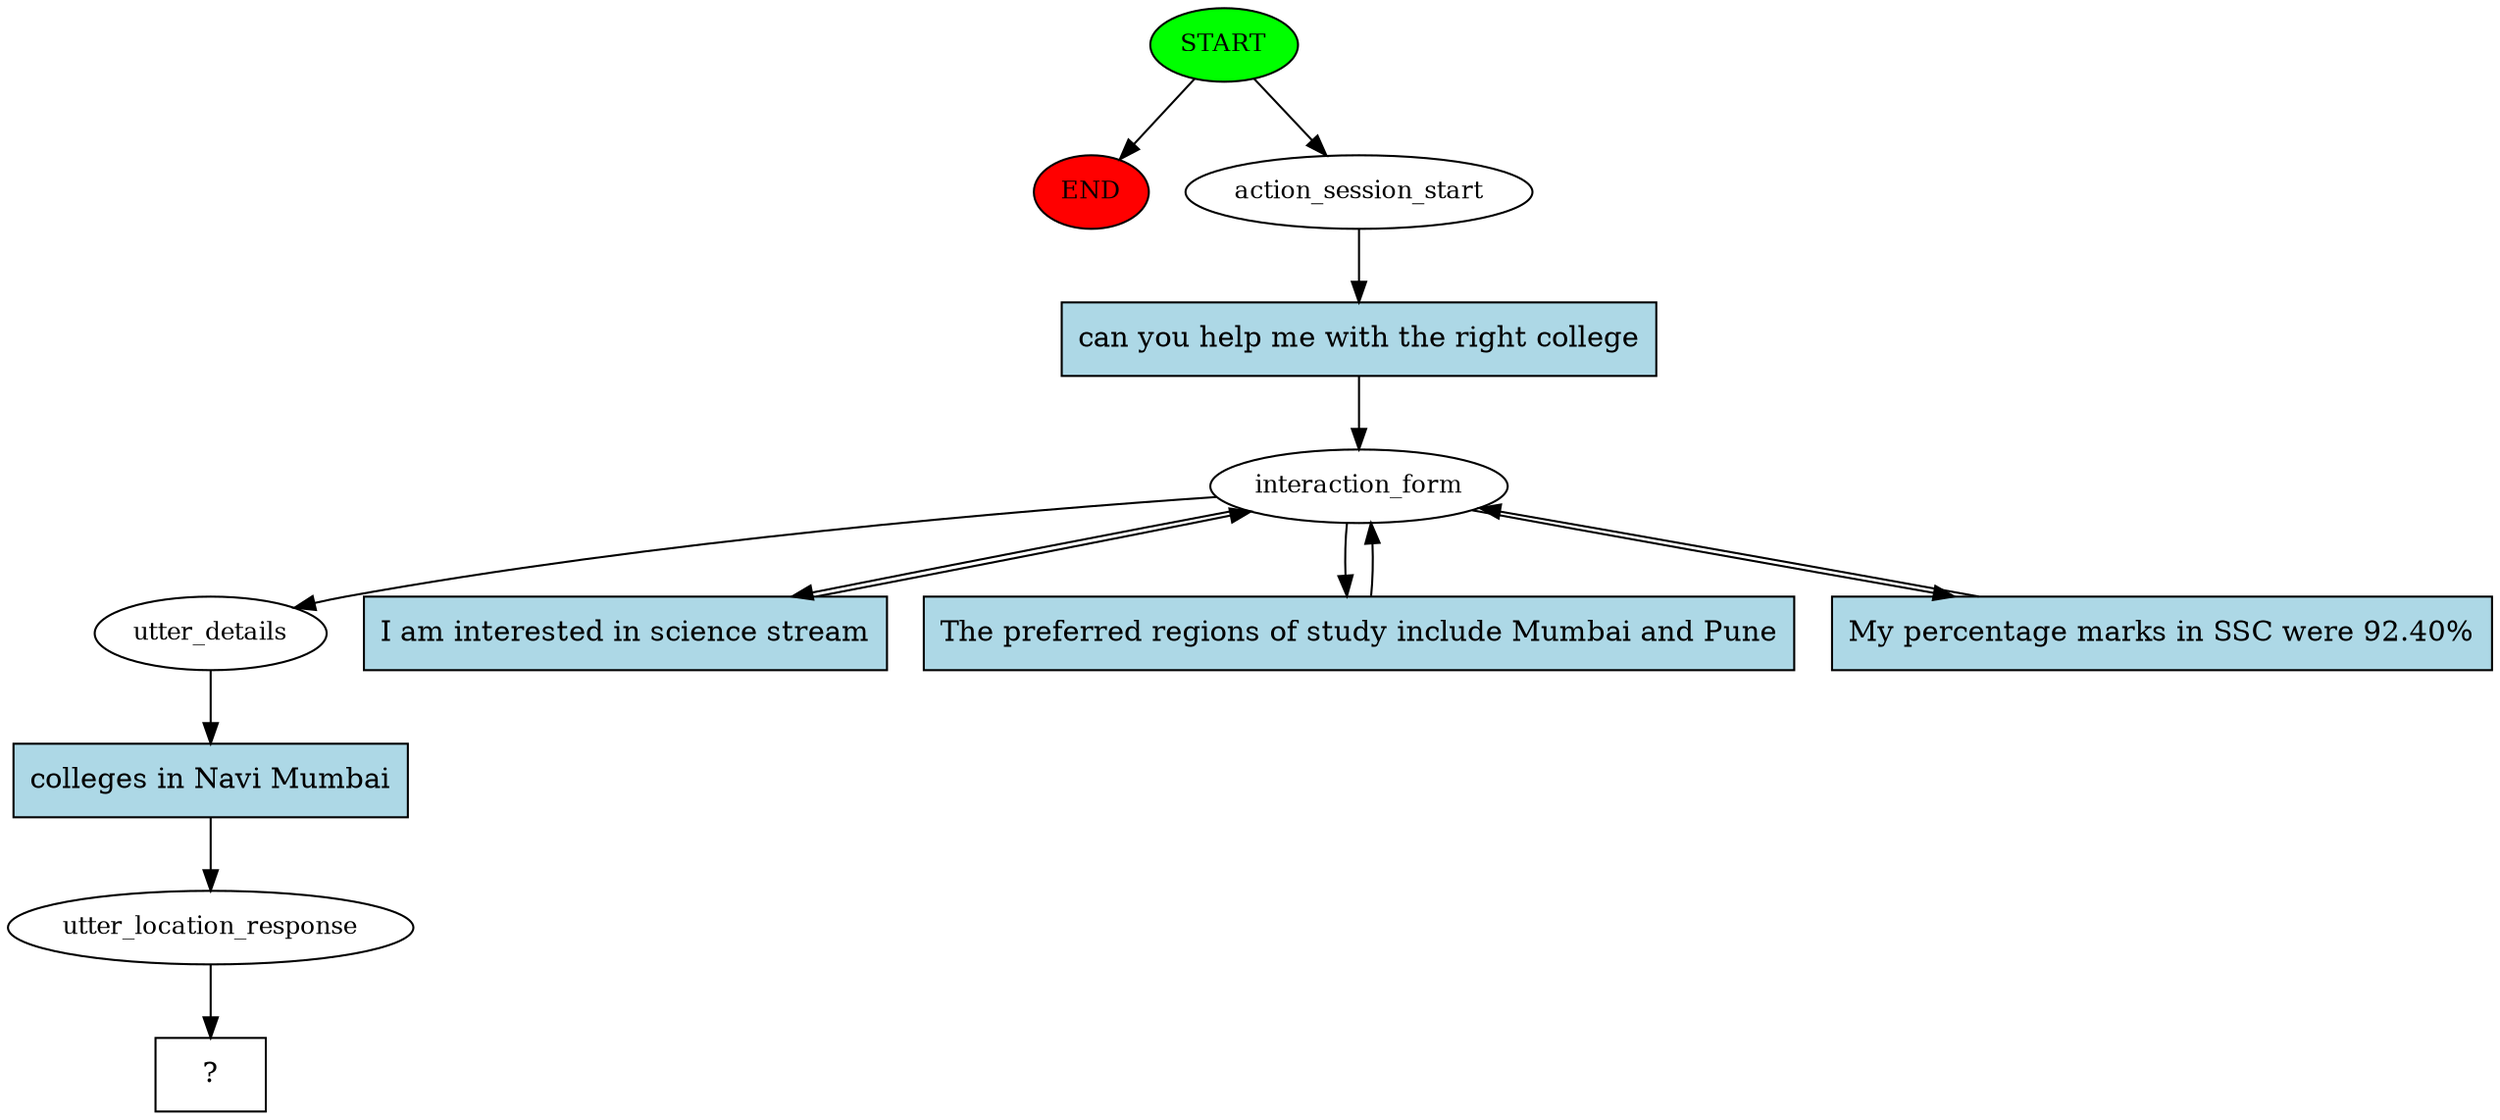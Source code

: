 digraph  {
0 [class="start active", fillcolor=green, fontsize=12, label=START, style=filled];
"-1" [class=end, fillcolor=red, fontsize=12, label=END, style=filled];
1 [class=active, fontsize=12, label=action_session_start];
2 [class=active, fontsize=12, label=interaction_form];
6 [class=active, fontsize=12, label=utter_details];
7 [class=active, fontsize=12, label=utter_location_response];
8 [class="intent dashed active", label="  ?  ", shape=rect];
9 [class="intent active", fillcolor=lightblue, label="can you help me with the right college", shape=rect, style=filled];
10 [class="intent active", fillcolor=lightblue, label="I am interested in science stream", shape=rect, style=filled];
11 [class="intent active", fillcolor=lightblue, label="The preferred regions of study include Mumbai and Pune", shape=rect, style=filled];
12 [class="intent active", fillcolor=lightblue, label="My percentage marks in SSC were 92.40%", shape=rect, style=filled];
13 [class="intent active", fillcolor=lightblue, label="colleges in Navi Mumbai", shape=rect, style=filled];
0 -> "-1"  [class="", key=NONE, label=""];
0 -> 1  [class=active, key=NONE, label=""];
1 -> 9  [class=active, key=0];
2 -> 6  [class=active, key=NONE, label=""];
2 -> 10  [class=active, key=0];
2 -> 11  [class=active, key=0];
2 -> 12  [class=active, key=0];
6 -> 13  [class=active, key=0];
7 -> 8  [class=active, key=NONE, label=""];
9 -> 2  [class=active, key=0];
10 -> 2  [class=active, key=0];
11 -> 2  [class=active, key=0];
12 -> 2  [class=active, key=0];
13 -> 7  [class=active, key=0];
}
